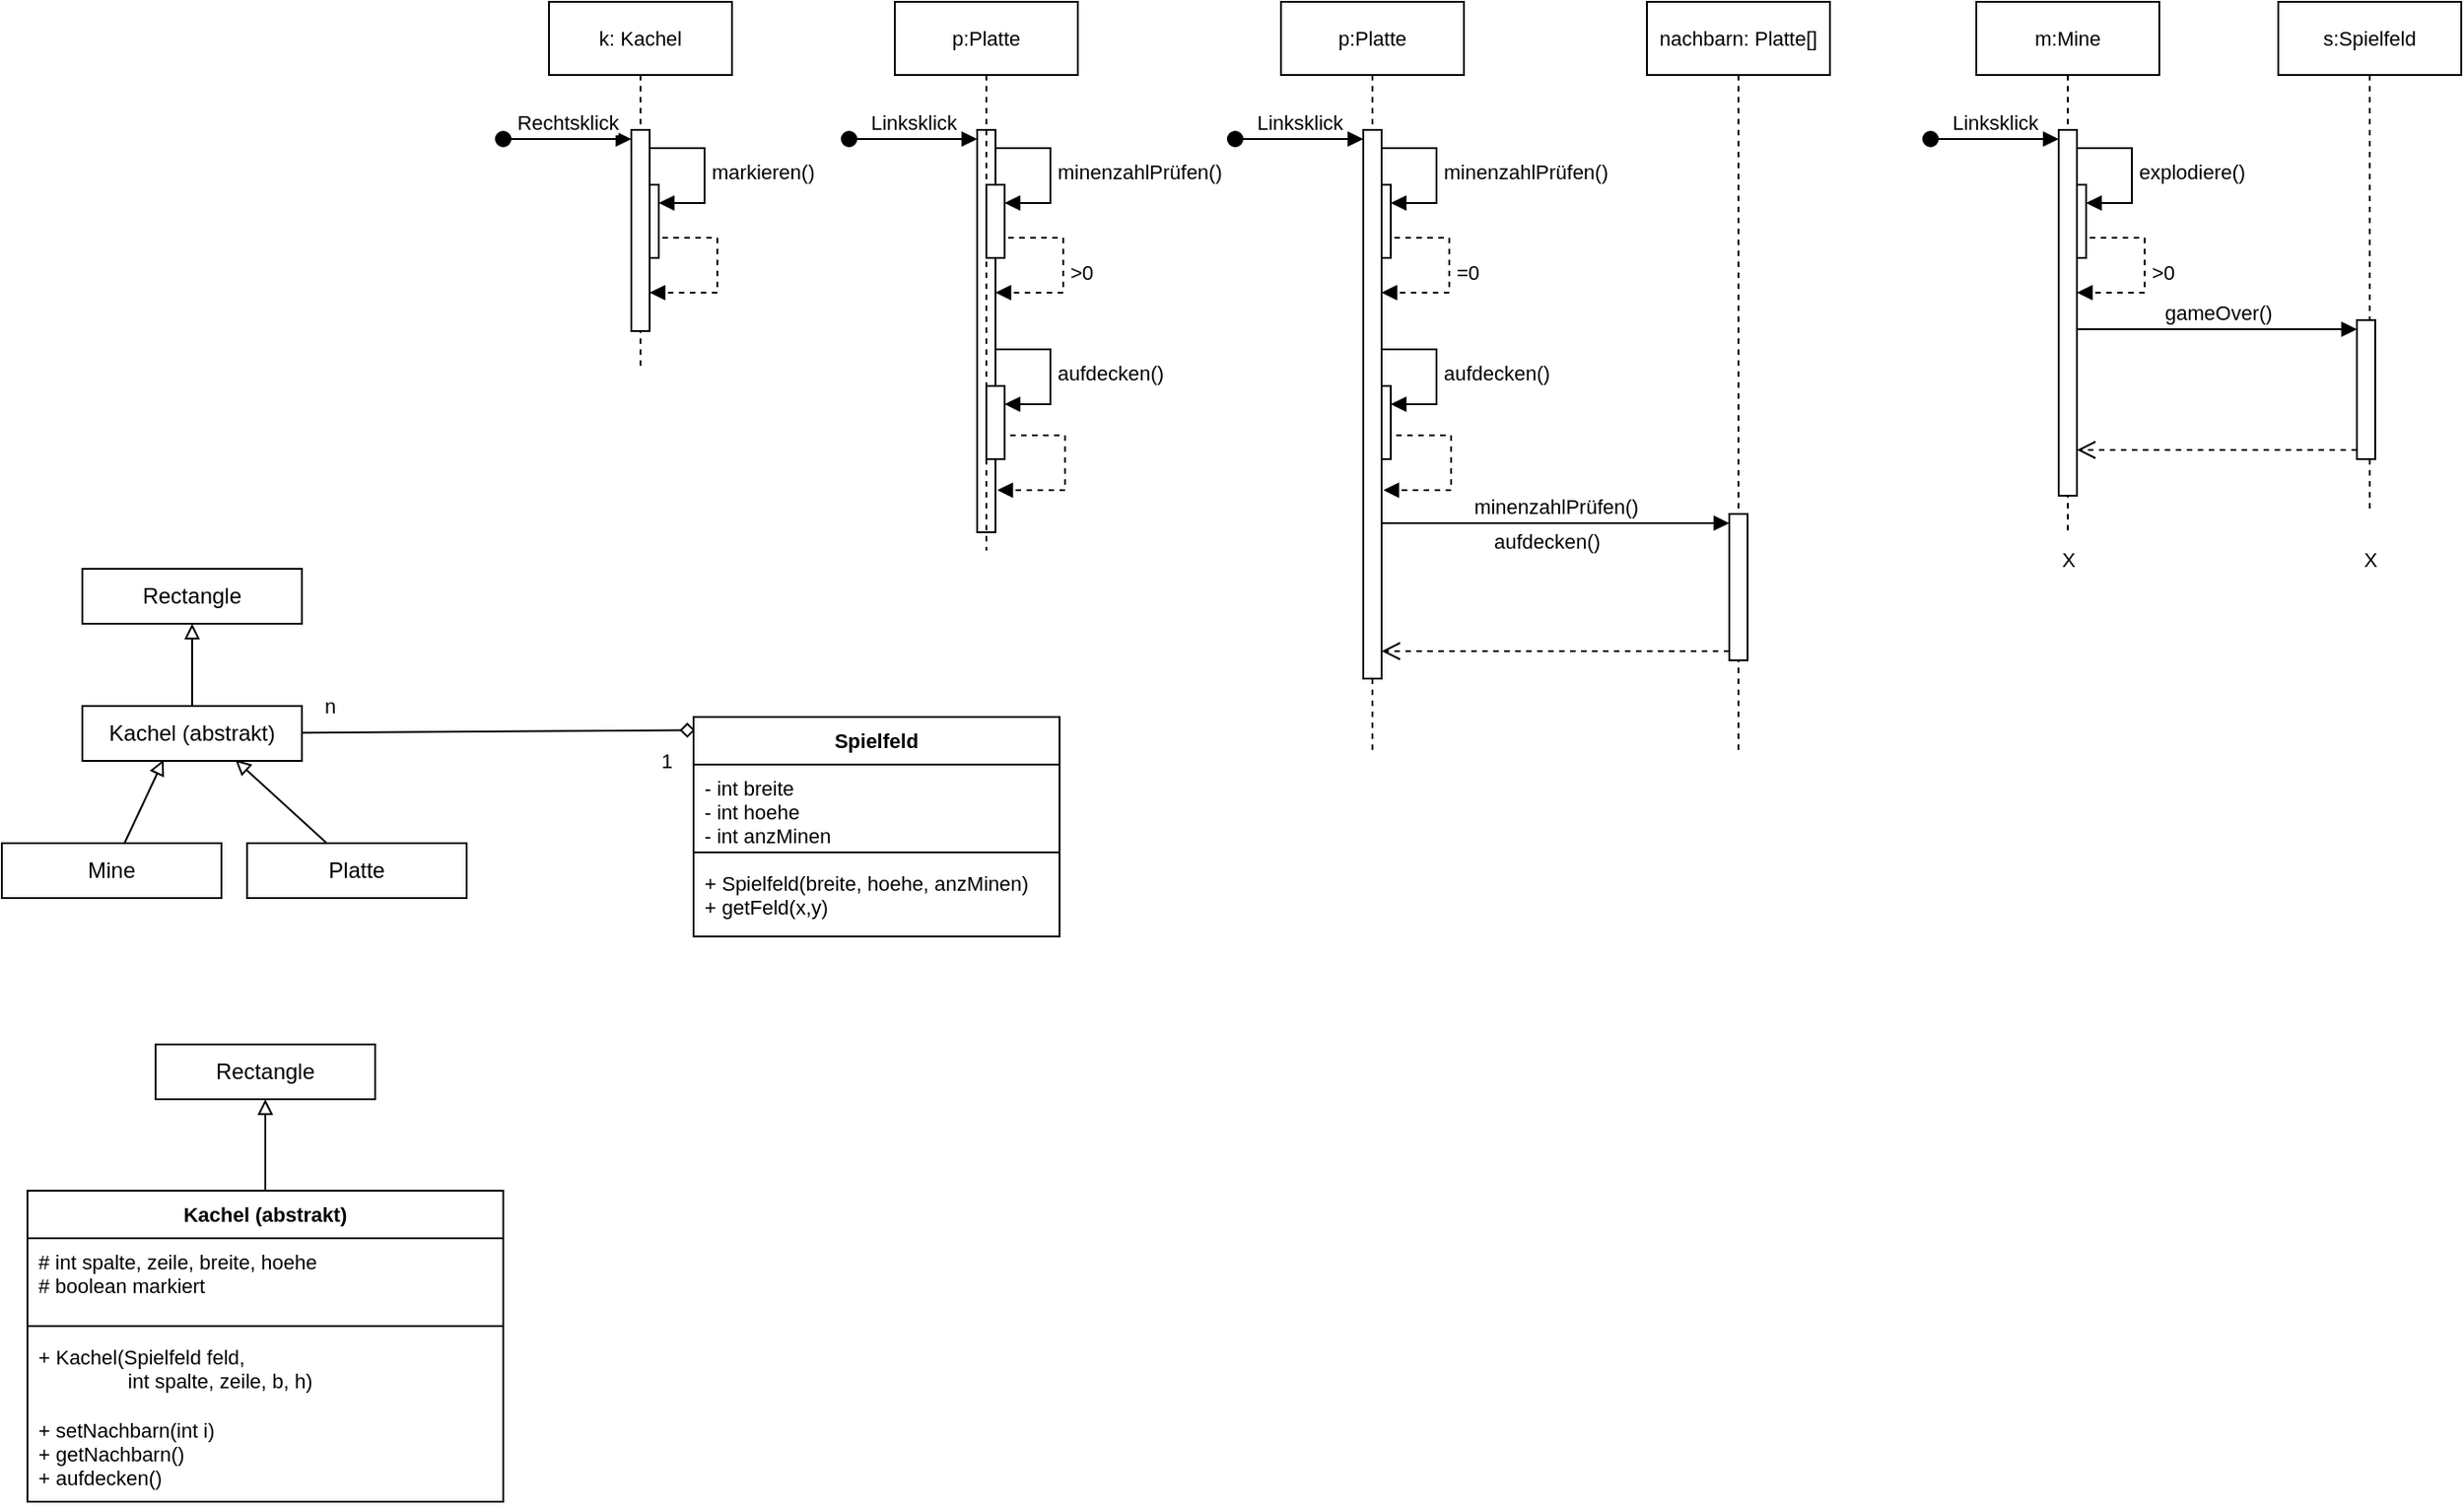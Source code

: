 <mxfile version="24.7.8">
  <diagram name="Seite-1" id="7lrdjb0XLS8eakfNW1go">
    <mxGraphModel dx="1000" dy="591" grid="1" gridSize="10" guides="1" tooltips="1" connect="1" arrows="1" fold="1" page="1" pageScale="1" pageWidth="827" pageHeight="1169" math="0" shadow="0">
      <root>
        <mxCell id="0" />
        <mxCell id="1" parent="0" />
        <mxCell id="kh4jOowQKyZHIIIFWvIZ-71" value="k: Kachel" style="shape=umlLifeline;perimeter=lifelinePerimeter;whiteSpace=wrap;html=1;container=1;dropTarget=0;collapsible=0;recursiveResize=0;outlineConnect=0;portConstraint=eastwest;newEdgeStyle={&quot;curved&quot;:0,&quot;rounded&quot;:0};fontFamily=Helvetica;fontSize=11;fontColor=default;labelBackgroundColor=default;" vertex="1" parent="1">
          <mxGeometry x="335" width="100" height="200" as="geometry" />
        </mxCell>
        <mxCell id="kh4jOowQKyZHIIIFWvIZ-72" value="" style="html=1;points=[[0,0,0,0,5],[0,1,0,0,-5],[1,0,0,0,5],[1,1,0,0,-5]];perimeter=orthogonalPerimeter;outlineConnect=0;targetShapes=umlLifeline;portConstraint=eastwest;newEdgeStyle={&quot;curved&quot;:0,&quot;rounded&quot;:0};fontFamily=Helvetica;fontSize=11;fontColor=default;labelBackgroundColor=default;" vertex="1" parent="kh4jOowQKyZHIIIFWvIZ-71">
          <mxGeometry x="50" y="100" width="10" height="40" as="geometry" />
        </mxCell>
        <mxCell id="kh4jOowQKyZHIIIFWvIZ-73" value="markieren()" style="html=1;align=left;spacingLeft=2;endArrow=block;rounded=0;edgeStyle=orthogonalEdgeStyle;curved=0;rounded=0;strokeColor=default;verticalAlign=middle;fontFamily=Helvetica;fontSize=11;fontColor=default;labelBackgroundColor=default;" edge="1" parent="kh4jOowQKyZHIIIFWvIZ-71" target="kh4jOowQKyZHIIIFWvIZ-72">
          <mxGeometry relative="1" as="geometry">
            <mxPoint x="55" y="80" as="sourcePoint" />
            <Array as="points">
              <mxPoint x="85" y="110" />
            </Array>
          </mxGeometry>
        </mxCell>
        <mxCell id="kh4jOowQKyZHIIIFWvIZ-51" value="m:Mine" style="shape=umlLifeline;perimeter=lifelinePerimeter;whiteSpace=wrap;html=1;container=1;dropTarget=0;collapsible=0;recursiveResize=0;outlineConnect=0;portConstraint=eastwest;newEdgeStyle={&quot;curved&quot;:0,&quot;rounded&quot;:0};fontFamily=Helvetica;fontSize=11;fontColor=default;labelBackgroundColor=default;" vertex="1" parent="1">
          <mxGeometry x="1115" width="100" height="290" as="geometry" />
        </mxCell>
        <mxCell id="kh4jOowQKyZHIIIFWvIZ-53" value="explodiere()" style="html=1;align=left;spacingLeft=2;endArrow=block;rounded=0;edgeStyle=orthogonalEdgeStyle;curved=0;rounded=0;strokeColor=default;verticalAlign=middle;fontFamily=Helvetica;fontSize=11;fontColor=default;labelBackgroundColor=default;" edge="1" parent="kh4jOowQKyZHIIIFWvIZ-51" target="kh4jOowQKyZHIIIFWvIZ-52">
          <mxGeometry relative="1" as="geometry">
            <mxPoint x="55" y="80" as="sourcePoint" />
            <Array as="points">
              <mxPoint x="85" y="110" />
            </Array>
          </mxGeometry>
        </mxCell>
        <mxCell id="kh4jOowQKyZHIIIFWvIZ-52" value="" style="html=1;points=[[0,0,0,0,5],[0,1,0,0,-5],[1,0,0,0,5],[1,1,0,0,-5]];perimeter=orthogonalPerimeter;outlineConnect=0;targetShapes=umlLifeline;portConstraint=eastwest;newEdgeStyle={&quot;curved&quot;:0,&quot;rounded&quot;:0};fontFamily=Helvetica;fontSize=11;fontColor=default;labelBackgroundColor=default;" vertex="1" parent="kh4jOowQKyZHIIIFWvIZ-51">
          <mxGeometry x="50" y="100" width="10" height="40" as="geometry" />
        </mxCell>
        <mxCell id="kh4jOowQKyZHIIIFWvIZ-50" value="" style="html=1;points=[[0,0,0,0,5],[0,1,0,0,-5],[1,0,0,0,5],[1,1,0,0,-5]];perimeter=orthogonalPerimeter;outlineConnect=0;targetShapes=umlLifeline;portConstraint=eastwest;newEdgeStyle={&quot;curved&quot;:0,&quot;rounded&quot;:0};fontFamily=Helvetica;fontSize=11;fontColor=default;labelBackgroundColor=default;" vertex="1" parent="1">
          <mxGeometry x="1160" y="70" width="10" height="200" as="geometry" />
        </mxCell>
        <mxCell id="kh4jOowQKyZHIIIFWvIZ-20" value="p:Platte" style="shape=umlLifeline;perimeter=lifelinePerimeter;whiteSpace=wrap;html=1;container=1;dropTarget=0;collapsible=0;recursiveResize=0;outlineConnect=0;portConstraint=eastwest;newEdgeStyle={&quot;curved&quot;:0,&quot;rounded&quot;:0};fontFamily=Helvetica;fontSize=11;fontColor=default;labelBackgroundColor=default;" vertex="1" parent="1">
          <mxGeometry x="735" width="100" height="410" as="geometry" />
        </mxCell>
        <mxCell id="kh4jOowQKyZHIIIFWvIZ-21" value="" style="html=1;points=[[0,0,0,0,5],[0,1,0,0,-5],[1,0,0,0,5],[1,1,0,0,-5]];perimeter=orthogonalPerimeter;outlineConnect=0;targetShapes=umlLifeline;portConstraint=eastwest;newEdgeStyle={&quot;curved&quot;:0,&quot;rounded&quot;:0};fontFamily=Helvetica;fontSize=11;fontColor=default;labelBackgroundColor=default;" vertex="1" parent="kh4jOowQKyZHIIIFWvIZ-20">
          <mxGeometry x="50" y="100" width="10" height="40" as="geometry" />
        </mxCell>
        <mxCell id="kh4jOowQKyZHIIIFWvIZ-22" value="minenzahlPrüfen()" style="html=1;align=left;spacingLeft=2;endArrow=block;rounded=0;edgeStyle=orthogonalEdgeStyle;curved=0;rounded=0;strokeColor=default;verticalAlign=middle;fontFamily=Helvetica;fontSize=11;fontColor=default;labelBackgroundColor=default;" edge="1" parent="kh4jOowQKyZHIIIFWvIZ-20" target="kh4jOowQKyZHIIIFWvIZ-21">
          <mxGeometry relative="1" as="geometry">
            <mxPoint x="55" y="80" as="sourcePoint" />
            <Array as="points">
              <mxPoint x="85" y="110" />
            </Array>
          </mxGeometry>
        </mxCell>
        <mxCell id="kh4jOowQKyZHIIIFWvIZ-23" value="" style="html=1;points=[[0,0,0,0,5],[0,1,0,0,-5],[1,0,0,0,5],[1,1,0,0,-5]];perimeter=orthogonalPerimeter;outlineConnect=0;targetShapes=umlLifeline;portConstraint=eastwest;newEdgeStyle={&quot;curved&quot;:0,&quot;rounded&quot;:0};fontFamily=Helvetica;fontSize=11;fontColor=default;labelBackgroundColor=default;" vertex="1" parent="kh4jOowQKyZHIIIFWvIZ-20">
          <mxGeometry x="50" y="210" width="10" height="40" as="geometry" />
        </mxCell>
        <mxCell id="kh4jOowQKyZHIIIFWvIZ-24" value="aufdecken()" style="html=1;align=left;spacingLeft=2;endArrow=block;rounded=0;edgeStyle=orthogonalEdgeStyle;curved=0;rounded=0;strokeColor=default;verticalAlign=middle;fontFamily=Helvetica;fontSize=11;fontColor=default;labelBackgroundColor=default;" edge="1" parent="kh4jOowQKyZHIIIFWvIZ-20" target="kh4jOowQKyZHIIIFWvIZ-23">
          <mxGeometry relative="1" as="geometry">
            <mxPoint x="55" y="190" as="sourcePoint" />
            <Array as="points">
              <mxPoint x="85" y="220" />
            </Array>
          </mxGeometry>
        </mxCell>
        <mxCell id="kh4jOowQKyZHIIIFWvIZ-6" value="" style="html=1;points=[[0,0,0,0,5],[0,1,0,0,-5],[1,0,0,0,5],[1,1,0,0,-5]];perimeter=orthogonalPerimeter;outlineConnect=0;targetShapes=umlLifeline;portConstraint=eastwest;newEdgeStyle={&quot;curved&quot;:0,&quot;rounded&quot;:0};fontFamily=Helvetica;fontSize=11;fontColor=default;labelBackgroundColor=default;" vertex="1" parent="1">
          <mxGeometry x="569" y="70" width="10" height="220" as="geometry" />
        </mxCell>
        <mxCell id="kh4jOowQKyZHIIIFWvIZ-9" value="p:Platte" style="shape=umlLifeline;perimeter=lifelinePerimeter;whiteSpace=wrap;html=1;container=1;dropTarget=0;collapsible=0;recursiveResize=0;outlineConnect=0;portConstraint=eastwest;newEdgeStyle={&quot;curved&quot;:0,&quot;rounded&quot;:0};fontFamily=Helvetica;fontSize=11;fontColor=default;labelBackgroundColor=default;" vertex="1" parent="1">
          <mxGeometry x="524" width="100" height="300" as="geometry" />
        </mxCell>
        <mxCell id="kh4jOowQKyZHIIIFWvIZ-12" value="" style="html=1;points=[[0,0,0,0,5],[0,1,0,0,-5],[1,0,0,0,5],[1,1,0,0,-5]];perimeter=orthogonalPerimeter;outlineConnect=0;targetShapes=umlLifeline;portConstraint=eastwest;newEdgeStyle={&quot;curved&quot;:0,&quot;rounded&quot;:0};fontFamily=Helvetica;fontSize=11;fontColor=default;labelBackgroundColor=default;" vertex="1" parent="kh4jOowQKyZHIIIFWvIZ-9">
          <mxGeometry x="50" y="100" width="10" height="40" as="geometry" />
        </mxCell>
        <mxCell id="kh4jOowQKyZHIIIFWvIZ-13" value="minenzahlPrüfen()" style="html=1;align=left;spacingLeft=2;endArrow=block;rounded=0;edgeStyle=orthogonalEdgeStyle;curved=0;rounded=0;strokeColor=default;verticalAlign=middle;fontFamily=Helvetica;fontSize=11;fontColor=default;labelBackgroundColor=default;" edge="1" target="kh4jOowQKyZHIIIFWvIZ-12" parent="kh4jOowQKyZHIIIFWvIZ-9">
          <mxGeometry relative="1" as="geometry">
            <mxPoint x="55" y="80" as="sourcePoint" />
            <Array as="points">
              <mxPoint x="85" y="110" />
            </Array>
          </mxGeometry>
        </mxCell>
        <mxCell id="kh4jOowQKyZHIIIFWvIZ-16" value="" style="html=1;points=[[0,0,0,0,5],[0,1,0,0,-5],[1,0,0,0,5],[1,1,0,0,-5]];perimeter=orthogonalPerimeter;outlineConnect=0;targetShapes=umlLifeline;portConstraint=eastwest;newEdgeStyle={&quot;curved&quot;:0,&quot;rounded&quot;:0};fontFamily=Helvetica;fontSize=11;fontColor=default;labelBackgroundColor=default;" vertex="1" parent="kh4jOowQKyZHIIIFWvIZ-9">
          <mxGeometry x="50" y="210" width="10" height="40" as="geometry" />
        </mxCell>
        <mxCell id="kh4jOowQKyZHIIIFWvIZ-17" value="aufdecken()" style="html=1;align=left;spacingLeft=2;endArrow=block;rounded=0;edgeStyle=orthogonalEdgeStyle;curved=0;rounded=0;strokeColor=default;verticalAlign=middle;fontFamily=Helvetica;fontSize=11;fontColor=default;labelBackgroundColor=default;" edge="1" target="kh4jOowQKyZHIIIFWvIZ-16" parent="kh4jOowQKyZHIIIFWvIZ-9">
          <mxGeometry relative="1" as="geometry">
            <mxPoint x="55" y="190" as="sourcePoint" />
            <Array as="points">
              <mxPoint x="85" y="220" />
            </Array>
          </mxGeometry>
        </mxCell>
        <mxCell id="DREdefmeEKIS18htPZzb-16" style="edgeStyle=none;shape=connector;rounded=0;orthogonalLoop=1;jettySize=auto;html=1;entryX=0.004;entryY=0.06;entryDx=0;entryDy=0;strokeColor=default;align=center;verticalAlign=middle;fontFamily=Helvetica;fontSize=11;fontColor=default;labelBackgroundColor=default;endArrow=diamond;endFill=0;entryPerimeter=0;" parent="1" source="DREdefmeEKIS18htPZzb-15" target="DREdefmeEKIS18htPZzb-23" edge="1">
          <mxGeometry relative="1" as="geometry">
            <mxPoint x="260" y="397.5" as="targetPoint" />
          </mxGeometry>
        </mxCell>
        <mxCell id="DREdefmeEKIS18htPZzb-21" style="edgeStyle=none;shape=connector;rounded=0;orthogonalLoop=1;jettySize=auto;html=1;strokeColor=default;align=center;verticalAlign=middle;fontFamily=Helvetica;fontSize=11;fontColor=default;labelBackgroundColor=default;endArrow=block;endFill=0;" parent="1" source="DREdefmeEKIS18htPZzb-15" target="DREdefmeEKIS18htPZzb-20" edge="1">
          <mxGeometry relative="1" as="geometry" />
        </mxCell>
        <mxCell id="DREdefmeEKIS18htPZzb-15" value="Kachel (abstrakt)" style="rounded=0;whiteSpace=wrap;html=1;" parent="1" vertex="1">
          <mxGeometry x="80" y="385" width="120" height="30" as="geometry" />
        </mxCell>
        <mxCell id="DREdefmeEKIS18htPZzb-17" value="n" style="text;html=1;align=center;verticalAlign=middle;resizable=0;points=[];autosize=1;strokeColor=none;fillColor=none;fontFamily=Helvetica;fontSize=11;fontColor=default;labelBackgroundColor=default;" parent="1" vertex="1">
          <mxGeometry x="200" y="370" width="30" height="30" as="geometry" />
        </mxCell>
        <mxCell id="DREdefmeEKIS18htPZzb-18" value="1" style="text;html=1;align=center;verticalAlign=middle;resizable=0;points=[];autosize=1;strokeColor=none;fillColor=none;fontFamily=Helvetica;fontSize=11;fontColor=default;labelBackgroundColor=default;" parent="1" vertex="1">
          <mxGeometry x="384" y="400" width="30" height="30" as="geometry" />
        </mxCell>
        <mxCell id="DREdefmeEKIS18htPZzb-20" value="Rectangle" style="rounded=0;whiteSpace=wrap;html=1;" parent="1" vertex="1">
          <mxGeometry x="80" y="310" width="120" height="30" as="geometry" />
        </mxCell>
        <mxCell id="DREdefmeEKIS18htPZzb-23" value="Spielfeld" style="swimlane;fontStyle=1;align=center;verticalAlign=top;childLayout=stackLayout;horizontal=1;startSize=26;horizontalStack=0;resizeParent=1;resizeParentMax=0;resizeLast=0;collapsible=1;marginBottom=0;whiteSpace=wrap;html=1;fontFamily=Helvetica;fontSize=11;fontColor=default;labelBackgroundColor=default;" parent="1" vertex="1">
          <mxGeometry x="414" y="391" width="200" height="120" as="geometry" />
        </mxCell>
        <mxCell id="DREdefmeEKIS18htPZzb-24" value="- int breite&lt;div&gt;- int hoehe&lt;/div&gt;&lt;div&gt;- int anzMinen&lt;/div&gt;" style="text;strokeColor=none;fillColor=none;align=left;verticalAlign=top;spacingLeft=4;spacingRight=4;overflow=hidden;rotatable=0;points=[[0,0.5],[1,0.5]];portConstraint=eastwest;whiteSpace=wrap;html=1;fontFamily=Helvetica;fontSize=11;fontColor=default;labelBackgroundColor=default;" parent="DREdefmeEKIS18htPZzb-23" vertex="1">
          <mxGeometry y="26" width="200" height="44" as="geometry" />
        </mxCell>
        <mxCell id="DREdefmeEKIS18htPZzb-25" value="" style="line;strokeWidth=1;fillColor=none;align=left;verticalAlign=middle;spacingTop=-1;spacingLeft=3;spacingRight=3;rotatable=0;labelPosition=right;points=[];portConstraint=eastwest;strokeColor=inherit;fontFamily=Helvetica;fontSize=11;fontColor=default;labelBackgroundColor=default;" parent="DREdefmeEKIS18htPZzb-23" vertex="1">
          <mxGeometry y="70" width="200" height="8" as="geometry" />
        </mxCell>
        <mxCell id="DREdefmeEKIS18htPZzb-26" value="&lt;span style=&quot;color: rgb(0, 0, 0); font-family: Helvetica; font-size: 11px; font-style: normal; font-variant-ligatures: normal; font-variant-caps: normal; font-weight: 400; letter-spacing: normal; orphans: 2; text-align: left; text-indent: 0px; text-transform: none; widows: 2; word-spacing: 0px; -webkit-text-stroke-width: 0px; white-space: normal; background-color: rgb(255, 255, 255); text-decoration-thickness: initial; text-decoration-style: initial; text-decoration-color: initial; display: inline !important; float: none;&quot;&gt;+ Spielfeld(breite, hoehe, anzMinen)&lt;/span&gt;&lt;div style=&quot;forced-color-adjust: none; color: rgb(0, 0, 0); font-family: Helvetica; font-size: 11px; font-style: normal; font-variant-ligatures: normal; font-variant-caps: normal; font-weight: 400; letter-spacing: normal; orphans: 2; text-align: left; text-indent: 0px; text-transform: none; widows: 2; word-spacing: 0px; -webkit-text-stroke-width: 0px; white-space: normal; text-decoration-thickness: initial; text-decoration-style: initial; text-decoration-color: initial;&quot;&gt;+ getFeld(x,y)&lt;/div&gt;" style="text;strokeColor=none;fillColor=none;align=left;verticalAlign=top;spacingLeft=4;spacingRight=4;overflow=hidden;rotatable=0;points=[[0,0.5],[1,0.5]];portConstraint=eastwest;whiteSpace=wrap;html=1;fontFamily=Helvetica;fontSize=11;fontColor=default;labelBackgroundColor=default;" parent="DREdefmeEKIS18htPZzb-23" vertex="1">
          <mxGeometry y="78" width="200" height="42" as="geometry" />
        </mxCell>
        <mxCell id="kh4jOowQKyZHIIIFWvIZ-81" style="edgeStyle=none;shape=connector;rounded=0;orthogonalLoop=1;jettySize=auto;html=1;entryX=0.5;entryY=1;entryDx=0;entryDy=0;strokeColor=default;align=center;verticalAlign=middle;fontFamily=Helvetica;fontSize=11;fontColor=default;labelBackgroundColor=default;endArrow=block;endFill=0;" edge="1" parent="1" source="DREdefmeEKIS18htPZzb-27" target="kh4jOowQKyZHIIIFWvIZ-79">
          <mxGeometry relative="1" as="geometry" />
        </mxCell>
        <mxCell id="DREdefmeEKIS18htPZzb-27" value="Kachel (abstrakt)" style="swimlane;fontStyle=1;align=center;verticalAlign=top;childLayout=stackLayout;horizontal=1;startSize=26;horizontalStack=0;resizeParent=1;resizeParentMax=0;resizeLast=0;collapsible=1;marginBottom=0;whiteSpace=wrap;html=1;fontFamily=Helvetica;fontSize=11;fontColor=default;labelBackgroundColor=default;" parent="1" vertex="1">
          <mxGeometry x="50" y="650" width="260" height="170" as="geometry" />
        </mxCell>
        <mxCell id="DREdefmeEKIS18htPZzb-28" value="# int spalte, zeile, breite, hoehe&lt;div&gt;# boolean markiert&lt;/div&gt;" style="text;strokeColor=none;fillColor=none;align=left;verticalAlign=top;spacingLeft=4;spacingRight=4;overflow=hidden;rotatable=0;points=[[0,0.5],[1,0.5]];portConstraint=eastwest;whiteSpace=wrap;html=1;fontFamily=Helvetica;fontSize=11;fontColor=default;labelBackgroundColor=default;" parent="DREdefmeEKIS18htPZzb-27" vertex="1">
          <mxGeometry y="26" width="260" height="44" as="geometry" />
        </mxCell>
        <mxCell id="DREdefmeEKIS18htPZzb-29" value="" style="line;strokeWidth=1;fillColor=none;align=left;verticalAlign=middle;spacingTop=-1;spacingLeft=3;spacingRight=3;rotatable=0;labelPosition=right;points=[];portConstraint=eastwest;strokeColor=inherit;fontFamily=Helvetica;fontSize=11;fontColor=default;labelBackgroundColor=default;" parent="DREdefmeEKIS18htPZzb-27" vertex="1">
          <mxGeometry y="70" width="260" height="8" as="geometry" />
        </mxCell>
        <mxCell id="DREdefmeEKIS18htPZzb-30" value="+ Kachel(Spielfeld feld, &lt;br&gt;&amp;nbsp; &amp;nbsp; &amp;nbsp; &amp;nbsp; &amp;nbsp; &amp;nbsp; &amp;nbsp; &amp;nbsp; int spalte, zeile, b, h)&lt;span style=&quot;white-space: pre;&quot;&gt;&#x9;&lt;/span&gt;&lt;div&gt;&lt;br&gt;&lt;/div&gt;&lt;div&gt;+ setNachbarn(int i)&lt;br&gt;&lt;/div&gt;&lt;div&gt;&lt;div&gt;+ getNachbarn()&lt;/div&gt;&lt;div&gt;+ aufdecken()&lt;/div&gt;&lt;/div&gt;" style="text;strokeColor=none;fillColor=none;align=left;verticalAlign=top;spacingLeft=4;spacingRight=4;overflow=hidden;rotatable=0;points=[[0,0.5],[1,0.5]];portConstraint=eastwest;whiteSpace=wrap;html=1;fontFamily=Helvetica;fontSize=11;fontColor=default;labelBackgroundColor=default;" parent="DREdefmeEKIS18htPZzb-27" vertex="1">
          <mxGeometry y="78" width="260" height="92" as="geometry" />
        </mxCell>
        <mxCell id="kh4jOowQKyZHIIIFWvIZ-2" value="Platte" style="rounded=0;whiteSpace=wrap;html=1;" vertex="1" parent="1">
          <mxGeometry x="170" y="460" width="120" height="30" as="geometry" />
        </mxCell>
        <mxCell id="kh4jOowQKyZHIIIFWvIZ-3" value="Mine" style="rounded=0;whiteSpace=wrap;html=1;" vertex="1" parent="1">
          <mxGeometry x="36" y="460" width="120" height="30" as="geometry" />
        </mxCell>
        <mxCell id="kh4jOowQKyZHIIIFWvIZ-4" style="edgeStyle=none;rounded=0;orthogonalLoop=1;jettySize=auto;html=1;entryX=0.37;entryY=0.98;entryDx=0;entryDy=0;entryPerimeter=0;strokeColor=default;align=center;verticalAlign=middle;fontFamily=Helvetica;fontSize=11;fontColor=default;labelBackgroundColor=default;endArrow=block;endFill=0;" edge="1" parent="1" source="kh4jOowQKyZHIIIFWvIZ-3" target="DREdefmeEKIS18htPZzb-15">
          <mxGeometry relative="1" as="geometry" />
        </mxCell>
        <mxCell id="kh4jOowQKyZHIIIFWvIZ-5" style="edgeStyle=none;shape=connector;rounded=0;orthogonalLoop=1;jettySize=auto;html=1;entryX=0.697;entryY=0.98;entryDx=0;entryDy=0;entryPerimeter=0;strokeColor=default;align=center;verticalAlign=middle;fontFamily=Helvetica;fontSize=11;fontColor=default;labelBackgroundColor=default;endArrow=block;endFill=0;" edge="1" parent="1" source="kh4jOowQKyZHIIIFWvIZ-2" target="DREdefmeEKIS18htPZzb-15">
          <mxGeometry relative="1" as="geometry" />
        </mxCell>
        <mxCell id="kh4jOowQKyZHIIIFWvIZ-7" value="Linksklick" style="html=1;verticalAlign=bottom;startArrow=oval;endArrow=block;startSize=8;curved=0;rounded=0;entryX=0;entryY=0;entryDx=0;entryDy=5;strokeColor=default;align=center;fontFamily=Helvetica;fontSize=11;fontColor=default;labelBackgroundColor=default;edgeStyle=none;" edge="1" target="kh4jOowQKyZHIIIFWvIZ-6" parent="1">
          <mxGeometry relative="1" as="geometry">
            <mxPoint x="499" y="75" as="sourcePoint" />
          </mxGeometry>
        </mxCell>
        <mxCell id="kh4jOowQKyZHIIIFWvIZ-15" value="&amp;gt;0" style="html=1;align=left;spacingLeft=2;endArrow=block;rounded=0;edgeStyle=orthogonalEdgeStyle;curved=0;rounded=0;strokeColor=default;verticalAlign=middle;fontFamily=Helvetica;fontSize=11;fontColor=default;labelBackgroundColor=default;dashed=1;" edge="1" parent="1" target="kh4jOowQKyZHIIIFWvIZ-6">
          <mxGeometry relative="1" as="geometry">
            <mxPoint x="586" y="129" as="sourcePoint" />
            <Array as="points">
              <mxPoint x="616" y="129" />
              <mxPoint x="616" y="159" />
            </Array>
            <mxPoint x="591" y="159" as="targetPoint" />
          </mxGeometry>
        </mxCell>
        <mxCell id="kh4jOowQKyZHIIIFWvIZ-18" value="" style="html=1;align=left;spacingLeft=2;endArrow=block;rounded=0;edgeStyle=orthogonalEdgeStyle;curved=0;rounded=0;strokeColor=default;verticalAlign=middle;fontFamily=Helvetica;fontSize=11;fontColor=default;labelBackgroundColor=default;dashed=1;" edge="1" parent="1">
          <mxGeometry relative="1" as="geometry">
            <mxPoint x="587" y="237" as="sourcePoint" />
            <Array as="points">
              <mxPoint x="617" y="237" />
              <mxPoint x="617" y="267" />
            </Array>
            <mxPoint x="580" y="267" as="targetPoint" />
          </mxGeometry>
        </mxCell>
        <mxCell id="kh4jOowQKyZHIIIFWvIZ-19" value="" style="html=1;points=[[0,0,0,0,5],[0,1,0,0,-5],[1,0,0,0,5],[1,1,0,0,-5]];perimeter=orthogonalPerimeter;outlineConnect=0;targetShapes=umlLifeline;portConstraint=eastwest;newEdgeStyle={&quot;curved&quot;:0,&quot;rounded&quot;:0};fontFamily=Helvetica;fontSize=11;fontColor=default;labelBackgroundColor=default;" vertex="1" parent="1">
          <mxGeometry x="780" y="70" width="10" height="300" as="geometry" />
        </mxCell>
        <mxCell id="kh4jOowQKyZHIIIFWvIZ-25" value="Linksklick" style="html=1;verticalAlign=bottom;startArrow=oval;endArrow=block;startSize=8;curved=0;rounded=0;entryX=0;entryY=0;entryDx=0;entryDy=5;strokeColor=default;align=center;fontFamily=Helvetica;fontSize=11;fontColor=default;labelBackgroundColor=default;edgeStyle=none;" edge="1" parent="1" target="kh4jOowQKyZHIIIFWvIZ-19">
          <mxGeometry relative="1" as="geometry">
            <mxPoint x="710" y="75" as="sourcePoint" />
          </mxGeometry>
        </mxCell>
        <mxCell id="kh4jOowQKyZHIIIFWvIZ-26" value="=0" style="html=1;align=left;spacingLeft=2;endArrow=block;rounded=0;edgeStyle=orthogonalEdgeStyle;curved=0;rounded=0;strokeColor=default;verticalAlign=middle;fontFamily=Helvetica;fontSize=11;fontColor=default;labelBackgroundColor=default;dashed=1;" edge="1" parent="1" target="kh4jOowQKyZHIIIFWvIZ-19">
          <mxGeometry relative="1" as="geometry">
            <mxPoint x="797" y="129" as="sourcePoint" />
            <Array as="points">
              <mxPoint x="827" y="129" />
              <mxPoint x="827" y="159" />
            </Array>
            <mxPoint x="802" y="159" as="targetPoint" />
          </mxGeometry>
        </mxCell>
        <mxCell id="kh4jOowQKyZHIIIFWvIZ-27" value="" style="html=1;align=left;spacingLeft=2;endArrow=block;rounded=0;edgeStyle=orthogonalEdgeStyle;curved=0;rounded=0;strokeColor=default;verticalAlign=middle;fontFamily=Helvetica;fontSize=11;fontColor=default;labelBackgroundColor=default;dashed=1;" edge="1" parent="1">
          <mxGeometry relative="1" as="geometry">
            <mxPoint x="798" y="237" as="sourcePoint" />
            <Array as="points">
              <mxPoint x="828" y="237" />
              <mxPoint x="828" y="267" />
            </Array>
            <mxPoint x="791" y="267" as="targetPoint" />
          </mxGeometry>
        </mxCell>
        <mxCell id="kh4jOowQKyZHIIIFWvIZ-38" value="nachbarn: Platte[]" style="shape=umlLifeline;perimeter=lifelinePerimeter;whiteSpace=wrap;html=1;container=1;dropTarget=0;collapsible=0;recursiveResize=0;outlineConnect=0;portConstraint=eastwest;newEdgeStyle={&quot;curved&quot;:0,&quot;rounded&quot;:0};fontFamily=Helvetica;fontSize=11;fontColor=default;labelBackgroundColor=default;" vertex="1" parent="1">
          <mxGeometry x="935" width="100" height="410" as="geometry" />
        </mxCell>
        <mxCell id="kh4jOowQKyZHIIIFWvIZ-46" value="" style="html=1;points=[[0,0,0,0,5],[0,1,0,0,-5],[1,0,0,0,5],[1,1,0,0,-5]];perimeter=orthogonalPerimeter;outlineConnect=0;targetShapes=umlLifeline;portConstraint=eastwest;newEdgeStyle={&quot;curved&quot;:0,&quot;rounded&quot;:0};fontFamily=Helvetica;fontSize=11;fontColor=default;labelBackgroundColor=default;" vertex="1" parent="kh4jOowQKyZHIIIFWvIZ-38">
          <mxGeometry x="45" y="280" width="10" height="80" as="geometry" />
        </mxCell>
        <mxCell id="kh4jOowQKyZHIIIFWvIZ-47" value="minenzahlPrüfen()" style="html=1;verticalAlign=bottom;endArrow=block;curved=0;rounded=0;entryX=0;entryY=0;entryDx=0;entryDy=5;strokeColor=default;align=center;fontFamily=Helvetica;fontSize=11;fontColor=default;labelBackgroundColor=default;edgeStyle=none;" edge="1" target="kh4jOowQKyZHIIIFWvIZ-46" parent="1">
          <mxGeometry relative="1" as="geometry">
            <mxPoint x="790" y="285" as="sourcePoint" />
          </mxGeometry>
        </mxCell>
        <mxCell id="kh4jOowQKyZHIIIFWvIZ-48" value="" style="html=1;verticalAlign=bottom;endArrow=open;dashed=1;endSize=8;curved=0;rounded=0;exitX=0;exitY=1;exitDx=0;exitDy=-5;strokeColor=default;align=center;fontFamily=Helvetica;fontSize=11;fontColor=default;labelBackgroundColor=default;edgeStyle=none;" edge="1" source="kh4jOowQKyZHIIIFWvIZ-46" parent="1" target="kh4jOowQKyZHIIIFWvIZ-19">
          <mxGeometry relative="1" as="geometry">
            <mxPoint x="910" y="355" as="targetPoint" />
          </mxGeometry>
        </mxCell>
        <mxCell id="kh4jOowQKyZHIIIFWvIZ-49" value="aufdecken()" style="text;html=1;align=center;verticalAlign=middle;resizable=0;points=[];autosize=1;strokeColor=none;fillColor=none;fontFamily=Helvetica;fontSize=11;fontColor=default;labelBackgroundColor=default;" vertex="1" parent="1">
          <mxGeometry x="840" y="280" width="80" height="30" as="geometry" />
        </mxCell>
        <mxCell id="kh4jOowQKyZHIIIFWvIZ-56" value="Linksklick" style="html=1;verticalAlign=bottom;startArrow=oval;endArrow=block;startSize=8;curved=0;rounded=0;entryX=0;entryY=0;entryDx=0;entryDy=5;strokeColor=default;align=center;fontFamily=Helvetica;fontSize=11;fontColor=default;labelBackgroundColor=default;edgeStyle=none;" edge="1" parent="1" target="kh4jOowQKyZHIIIFWvIZ-50">
          <mxGeometry relative="1" as="geometry">
            <mxPoint x="1090" y="75" as="sourcePoint" />
          </mxGeometry>
        </mxCell>
        <mxCell id="kh4jOowQKyZHIIIFWvIZ-57" value="&amp;gt;0" style="html=1;align=left;spacingLeft=2;endArrow=block;rounded=0;edgeStyle=orthogonalEdgeStyle;curved=0;rounded=0;strokeColor=default;verticalAlign=middle;fontFamily=Helvetica;fontSize=11;fontColor=default;labelBackgroundColor=default;dashed=1;" edge="1" parent="1" target="kh4jOowQKyZHIIIFWvIZ-50">
          <mxGeometry relative="1" as="geometry">
            <mxPoint x="1177" y="129" as="sourcePoint" />
            <Array as="points">
              <mxPoint x="1207" y="129" />
              <mxPoint x="1207" y="159" />
            </Array>
            <mxPoint x="1182" y="159" as="targetPoint" />
          </mxGeometry>
        </mxCell>
        <mxCell id="kh4jOowQKyZHIIIFWvIZ-59" value="s:Spielfeld" style="shape=umlLifeline;perimeter=lifelinePerimeter;whiteSpace=wrap;html=1;container=1;dropTarget=0;collapsible=0;recursiveResize=0;outlineConnect=0;portConstraint=eastwest;newEdgeStyle={&quot;curved&quot;:0,&quot;rounded&quot;:0};fontFamily=Helvetica;fontSize=11;fontColor=default;labelBackgroundColor=default;" vertex="1" parent="1">
          <mxGeometry x="1280" width="100" height="280" as="geometry" />
        </mxCell>
        <mxCell id="kh4jOowQKyZHIIIFWvIZ-62" value="" style="html=1;points=[[0,0,0,0,5],[0,1,0,0,-5],[1,0,0,0,5],[1,1,0,0,-5]];perimeter=orthogonalPerimeter;outlineConnect=0;targetShapes=umlLifeline;portConstraint=eastwest;newEdgeStyle={&quot;curved&quot;:0,&quot;rounded&quot;:0};fontFamily=Helvetica;fontSize=11;fontColor=default;labelBackgroundColor=default;" vertex="1" parent="kh4jOowQKyZHIIIFWvIZ-59">
          <mxGeometry x="43" y="174" width="10" height="76" as="geometry" />
        </mxCell>
        <mxCell id="kh4jOowQKyZHIIIFWvIZ-63" value="gameOver()" style="html=1;verticalAlign=bottom;endArrow=block;curved=0;rounded=0;entryX=0;entryY=0;entryDx=0;entryDy=5;strokeColor=default;align=center;fontFamily=Helvetica;fontSize=11;fontColor=default;labelBackgroundColor=default;edgeStyle=none;" edge="1" target="kh4jOowQKyZHIIIFWvIZ-62" parent="1">
          <mxGeometry relative="1" as="geometry">
            <mxPoint x="1170" y="179" as="sourcePoint" />
          </mxGeometry>
        </mxCell>
        <mxCell id="kh4jOowQKyZHIIIFWvIZ-64" value="" style="html=1;verticalAlign=bottom;endArrow=open;dashed=1;endSize=8;curved=0;rounded=0;exitX=0;exitY=1;exitDx=0;exitDy=-5;strokeColor=default;align=center;fontFamily=Helvetica;fontSize=11;fontColor=default;labelBackgroundColor=default;edgeStyle=none;" edge="1" source="kh4jOowQKyZHIIIFWvIZ-62" parent="1" target="kh4jOowQKyZHIIIFWvIZ-50">
          <mxGeometry relative="1" as="geometry">
            <mxPoint x="1253" y="249" as="targetPoint" />
          </mxGeometry>
        </mxCell>
        <mxCell id="kh4jOowQKyZHIIIFWvIZ-65" value="X" style="text;html=1;align=center;verticalAlign=middle;resizable=0;points=[];autosize=1;strokeColor=none;fillColor=none;fontFamily=Helvetica;fontSize=11;fontColor=default;labelBackgroundColor=default;" vertex="1" parent="1">
          <mxGeometry x="1150" y="290" width="30" height="30" as="geometry" />
        </mxCell>
        <mxCell id="kh4jOowQKyZHIIIFWvIZ-69" value="X" style="text;html=1;align=center;verticalAlign=middle;resizable=0;points=[];autosize=1;strokeColor=none;fillColor=none;fontFamily=Helvetica;fontSize=11;fontColor=default;labelBackgroundColor=default;" vertex="1" parent="1">
          <mxGeometry x="1315" y="290" width="30" height="30" as="geometry" />
        </mxCell>
        <mxCell id="kh4jOowQKyZHIIIFWvIZ-70" value="" style="html=1;points=[[0,0,0,0,5],[0,1,0,0,-5],[1,0,0,0,5],[1,1,0,0,-5]];perimeter=orthogonalPerimeter;outlineConnect=0;targetShapes=umlLifeline;portConstraint=eastwest;newEdgeStyle={&quot;curved&quot;:0,&quot;rounded&quot;:0};fontFamily=Helvetica;fontSize=11;fontColor=default;labelBackgroundColor=default;" vertex="1" parent="1">
          <mxGeometry x="380" y="70" width="10" height="110" as="geometry" />
        </mxCell>
        <mxCell id="kh4jOowQKyZHIIIFWvIZ-76" value="Rechtsklick" style="html=1;verticalAlign=bottom;startArrow=oval;endArrow=block;startSize=8;curved=0;rounded=0;entryX=0;entryY=0;entryDx=0;entryDy=5;strokeColor=default;align=center;fontFamily=Helvetica;fontSize=11;fontColor=default;labelBackgroundColor=default;edgeStyle=none;" edge="1" parent="1" target="kh4jOowQKyZHIIIFWvIZ-70">
          <mxGeometry relative="1" as="geometry">
            <mxPoint x="310" y="75" as="sourcePoint" />
          </mxGeometry>
        </mxCell>
        <mxCell id="kh4jOowQKyZHIIIFWvIZ-77" value="" style="html=1;align=left;spacingLeft=2;endArrow=block;rounded=0;edgeStyle=orthogonalEdgeStyle;curved=0;rounded=0;strokeColor=default;verticalAlign=middle;fontFamily=Helvetica;fontSize=11;fontColor=default;labelBackgroundColor=default;dashed=1;" edge="1" parent="1" target="kh4jOowQKyZHIIIFWvIZ-70">
          <mxGeometry relative="1" as="geometry">
            <mxPoint x="397" y="129" as="sourcePoint" />
            <Array as="points">
              <mxPoint x="427" y="129" />
              <mxPoint x="427" y="159" />
            </Array>
            <mxPoint x="402" y="159" as="targetPoint" />
          </mxGeometry>
        </mxCell>
        <mxCell id="kh4jOowQKyZHIIIFWvIZ-79" value="Rectangle" style="rounded=0;whiteSpace=wrap;html=1;" vertex="1" parent="1">
          <mxGeometry x="120" y="570" width="120" height="30" as="geometry" />
        </mxCell>
      </root>
    </mxGraphModel>
  </diagram>
</mxfile>
